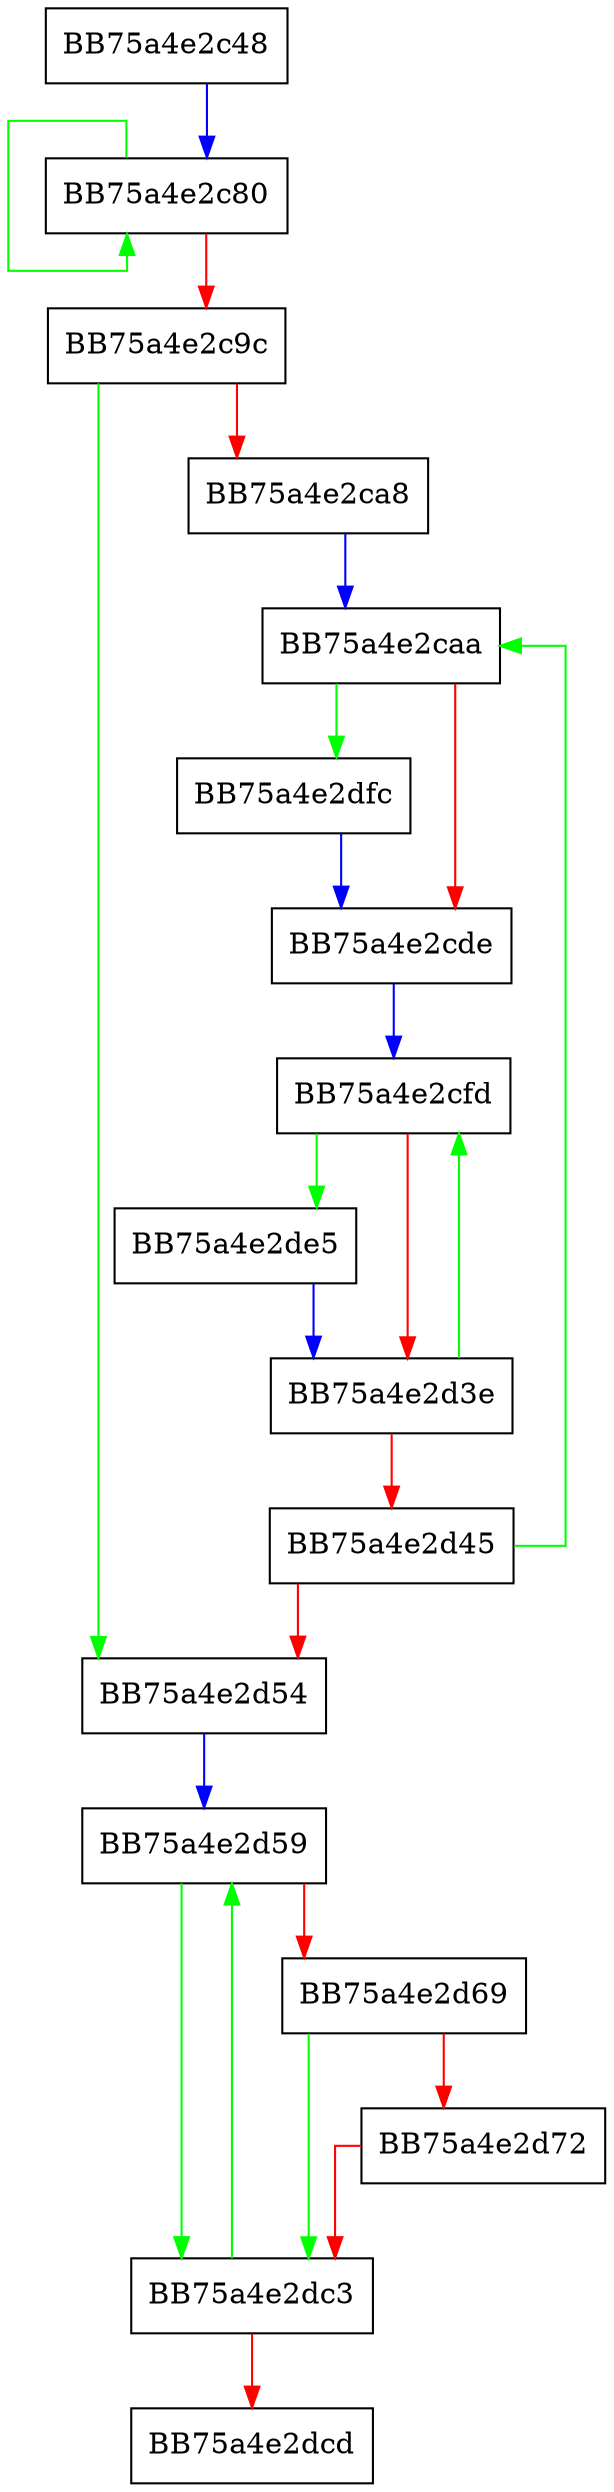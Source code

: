 digraph BuildTables {
  node [shape="box"];
  graph [splines=ortho];
  BB75a4e2c48 -> BB75a4e2c80 [color="blue"];
  BB75a4e2c80 -> BB75a4e2c80 [color="green"];
  BB75a4e2c80 -> BB75a4e2c9c [color="red"];
  BB75a4e2c9c -> BB75a4e2d54 [color="green"];
  BB75a4e2c9c -> BB75a4e2ca8 [color="red"];
  BB75a4e2ca8 -> BB75a4e2caa [color="blue"];
  BB75a4e2caa -> BB75a4e2dfc [color="green"];
  BB75a4e2caa -> BB75a4e2cde [color="red"];
  BB75a4e2cde -> BB75a4e2cfd [color="blue"];
  BB75a4e2cfd -> BB75a4e2de5 [color="green"];
  BB75a4e2cfd -> BB75a4e2d3e [color="red"];
  BB75a4e2d3e -> BB75a4e2cfd [color="green"];
  BB75a4e2d3e -> BB75a4e2d45 [color="red"];
  BB75a4e2d45 -> BB75a4e2caa [color="green"];
  BB75a4e2d45 -> BB75a4e2d54 [color="red"];
  BB75a4e2d54 -> BB75a4e2d59 [color="blue"];
  BB75a4e2d59 -> BB75a4e2dc3 [color="green"];
  BB75a4e2d59 -> BB75a4e2d69 [color="red"];
  BB75a4e2d69 -> BB75a4e2dc3 [color="green"];
  BB75a4e2d69 -> BB75a4e2d72 [color="red"];
  BB75a4e2d72 -> BB75a4e2dc3 [color="red"];
  BB75a4e2dc3 -> BB75a4e2d59 [color="green"];
  BB75a4e2dc3 -> BB75a4e2dcd [color="red"];
  BB75a4e2de5 -> BB75a4e2d3e [color="blue"];
  BB75a4e2dfc -> BB75a4e2cde [color="blue"];
}